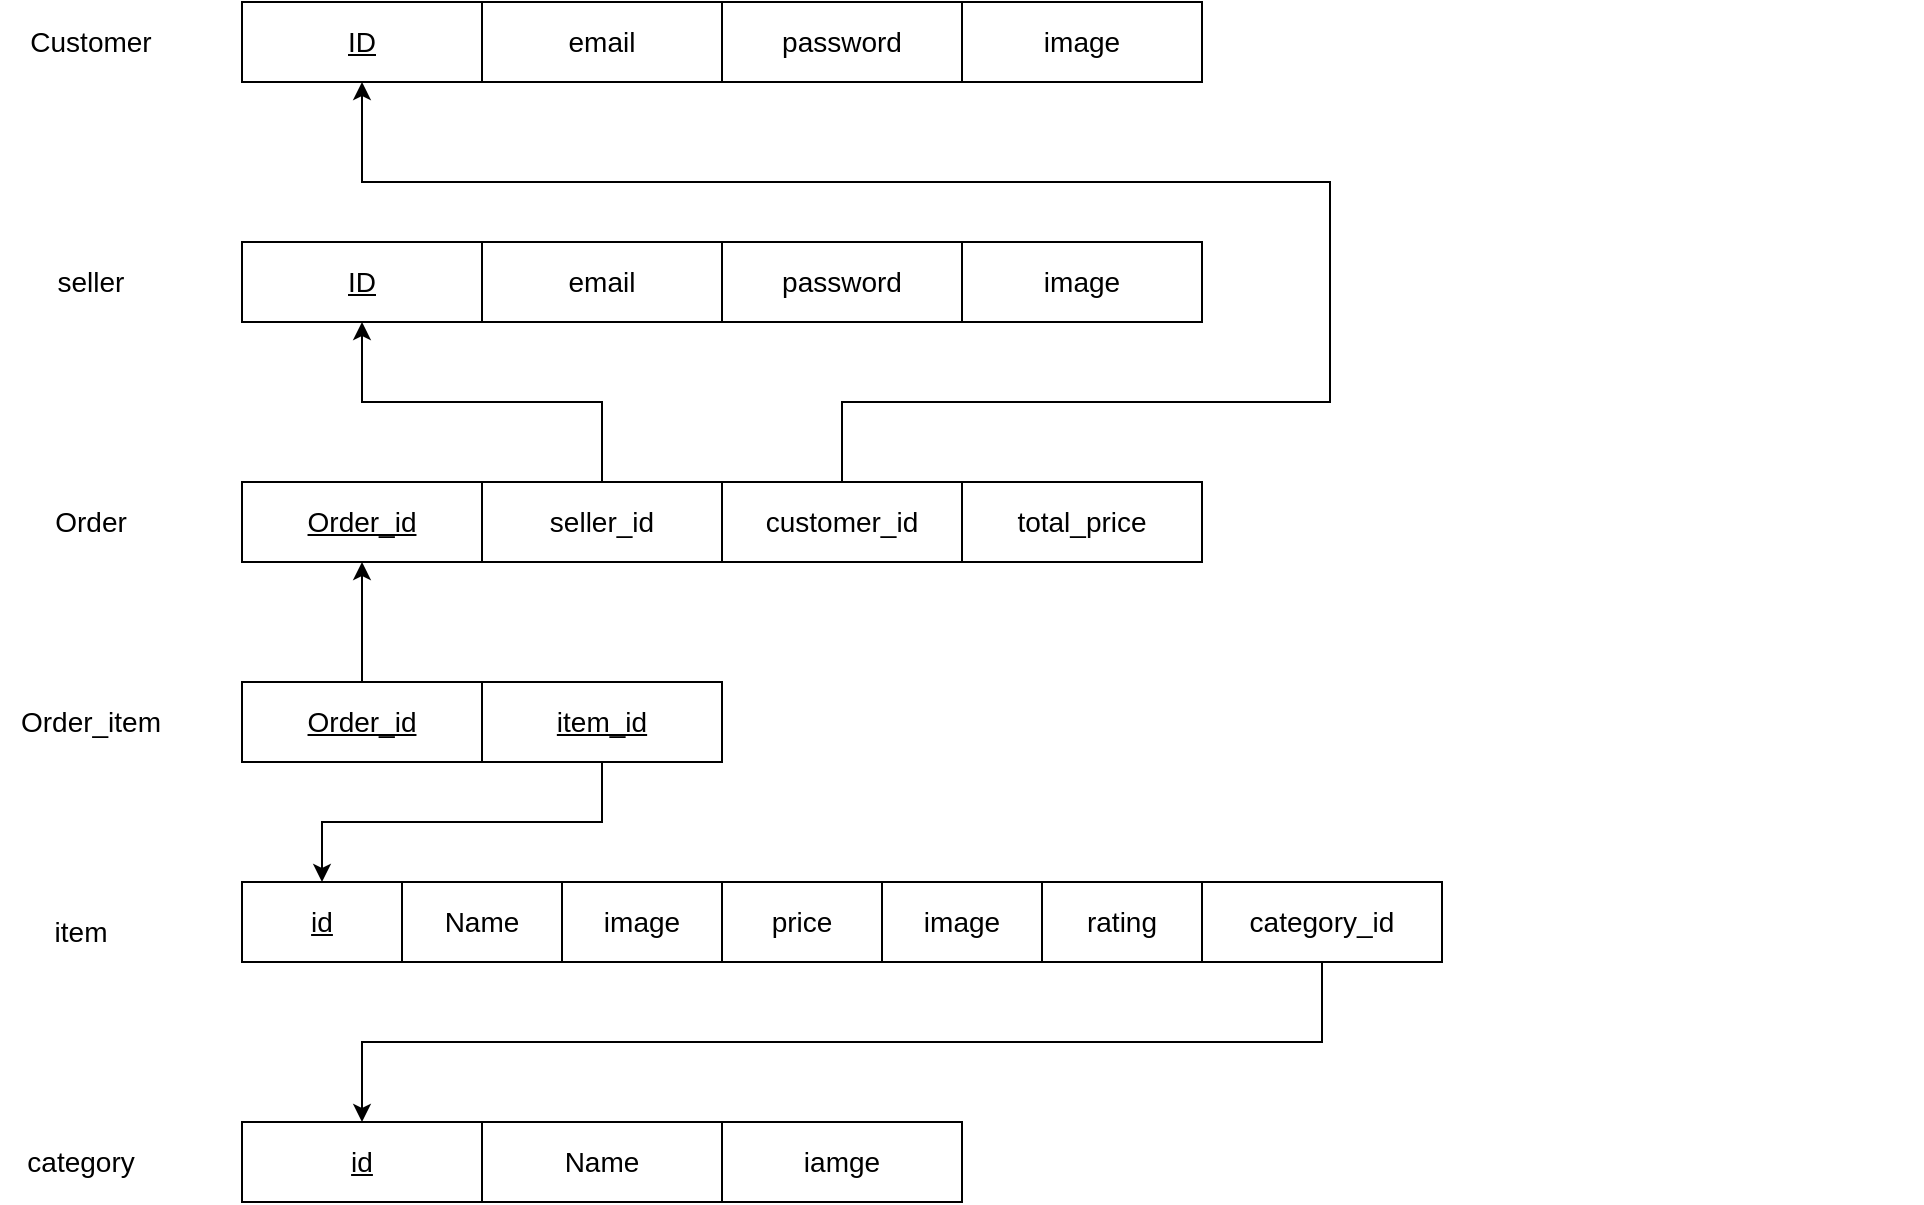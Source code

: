 <mxfile version="23.0.1" type="github">
  <diagram id="R2lEEEUBdFMjLlhIrx00" name="Page-1">
    <mxGraphModel dx="1050" dy="530" grid="1" gridSize="10" guides="1" tooltips="1" connect="1" arrows="1" fold="1" page="1" pageScale="1" pageWidth="850" pageHeight="1100" math="0" shadow="0" extFonts="Permanent Marker^https://fonts.googleapis.com/css?family=Permanent+Marker">
      <root>
        <mxCell id="0" />
        <mxCell id="1" parent="0" />
        <mxCell id="TnKkdAnqlbAAkz366PMF-24" value="" style="group" parent="1" vertex="1" connectable="0">
          <mxGeometry x="156" y="80" width="480" height="40" as="geometry" />
        </mxCell>
        <mxCell id="TnKkdAnqlbAAkz366PMF-20" value="&lt;font style=&quot;font-size: 14px;&quot;&gt;&lt;u&gt;ID&lt;/u&gt;&lt;/font&gt;" style="rounded=0;whiteSpace=wrap;html=1;fontFamily=Helvetica;fontSize=11;fontColor=default;" parent="TnKkdAnqlbAAkz366PMF-24" vertex="1">
          <mxGeometry width="120" height="40" as="geometry" />
        </mxCell>
        <mxCell id="TnKkdAnqlbAAkz366PMF-21" value="&lt;font style=&quot;font-size: 14px;&quot;&gt;email&lt;/font&gt;" style="rounded=0;whiteSpace=wrap;html=1;fontFamily=Helvetica;fontSize=11;fontColor=default;" parent="TnKkdAnqlbAAkz366PMF-24" vertex="1">
          <mxGeometry x="120" width="120" height="40" as="geometry" />
        </mxCell>
        <mxCell id="TnKkdAnqlbAAkz366PMF-22" value="&lt;font style=&quot;font-size: 14px;&quot;&gt;password&lt;/font&gt;" style="rounded=0;whiteSpace=wrap;html=1;fontFamily=Helvetica;fontSize=11;fontColor=default;" parent="TnKkdAnqlbAAkz366PMF-24" vertex="1">
          <mxGeometry x="240" width="120" height="40" as="geometry" />
        </mxCell>
        <mxCell id="TnKkdAnqlbAAkz366PMF-23" value="&lt;font style=&quot;font-size: 14px;&quot;&gt;image&lt;/font&gt;" style="rounded=0;whiteSpace=wrap;html=1;fontFamily=Helvetica;fontSize=11;fontColor=default;" parent="TnKkdAnqlbAAkz366PMF-24" vertex="1">
          <mxGeometry x="360" width="120" height="40" as="geometry" />
        </mxCell>
        <mxCell id="TnKkdAnqlbAAkz366PMF-27" value="" style="group" parent="1" vertex="1" connectable="0">
          <mxGeometry x="156" y="200" width="480" height="40" as="geometry" />
        </mxCell>
        <mxCell id="TnKkdAnqlbAAkz366PMF-28" value="&lt;font style=&quot;font-size: 14px;&quot;&gt;&lt;u&gt;ID&lt;/u&gt;&lt;/font&gt;" style="rounded=0;whiteSpace=wrap;html=1;fontFamily=Helvetica;fontSize=11;fontColor=default;" parent="TnKkdAnqlbAAkz366PMF-27" vertex="1">
          <mxGeometry width="120" height="40" as="geometry" />
        </mxCell>
        <mxCell id="TnKkdAnqlbAAkz366PMF-29" value="&lt;font style=&quot;font-size: 14px;&quot;&gt;email&lt;/font&gt;" style="rounded=0;whiteSpace=wrap;html=1;fontFamily=Helvetica;fontSize=11;fontColor=default;" parent="TnKkdAnqlbAAkz366PMF-27" vertex="1">
          <mxGeometry x="120" width="120" height="40" as="geometry" />
        </mxCell>
        <mxCell id="TnKkdAnqlbAAkz366PMF-30" value="&lt;font style=&quot;font-size: 14px;&quot;&gt;password&lt;/font&gt;" style="rounded=0;whiteSpace=wrap;html=1;fontFamily=Helvetica;fontSize=11;fontColor=default;" parent="TnKkdAnqlbAAkz366PMF-27" vertex="1">
          <mxGeometry x="240" width="120" height="40" as="geometry" />
        </mxCell>
        <mxCell id="TnKkdAnqlbAAkz366PMF-31" value="&lt;font style=&quot;font-size: 14px;&quot;&gt;image&lt;/font&gt;" style="rounded=0;whiteSpace=wrap;html=1;fontFamily=Helvetica;fontSize=11;fontColor=default;" parent="TnKkdAnqlbAAkz366PMF-27" vertex="1">
          <mxGeometry x="360" width="120" height="40" as="geometry" />
        </mxCell>
        <mxCell id="TnKkdAnqlbAAkz366PMF-32" value="" style="group" parent="1" vertex="1" connectable="0">
          <mxGeometry x="156" y="320" width="480" height="40" as="geometry" />
        </mxCell>
        <mxCell id="TnKkdAnqlbAAkz366PMF-33" value="&lt;font style=&quot;font-size: 14px;&quot;&gt;&lt;u&gt;Order_id&lt;/u&gt;&lt;/font&gt;" style="rounded=0;whiteSpace=wrap;html=1;fontFamily=Helvetica;fontSize=11;fontColor=default;" parent="TnKkdAnqlbAAkz366PMF-32" vertex="1">
          <mxGeometry width="120" height="40" as="geometry" />
        </mxCell>
        <mxCell id="TnKkdAnqlbAAkz366PMF-34" value="&lt;span style=&quot;font-size: 14px;&quot;&gt;seller_id&lt;/span&gt;" style="rounded=0;whiteSpace=wrap;html=1;fontFamily=Helvetica;fontSize=11;fontColor=default;" parent="TnKkdAnqlbAAkz366PMF-32" vertex="1">
          <mxGeometry x="120" width="120" height="40" as="geometry" />
        </mxCell>
        <mxCell id="TnKkdAnqlbAAkz366PMF-35" value="&lt;font style=&quot;font-size: 14px;&quot;&gt;customer_id&lt;/font&gt;" style="rounded=0;whiteSpace=wrap;html=1;fontFamily=Helvetica;fontSize=11;fontColor=default;" parent="TnKkdAnqlbAAkz366PMF-32" vertex="1">
          <mxGeometry x="240" width="120" height="40" as="geometry" />
        </mxCell>
        <mxCell id="TnKkdAnqlbAAkz366PMF-36" value="&lt;font style=&quot;font-size: 14px;&quot;&gt;total_price&lt;/font&gt;" style="rounded=0;whiteSpace=wrap;html=1;fontFamily=Helvetica;fontSize=11;fontColor=default;" parent="TnKkdAnqlbAAkz366PMF-32" vertex="1">
          <mxGeometry x="360" width="120" height="40" as="geometry" />
        </mxCell>
        <mxCell id="TnKkdAnqlbAAkz366PMF-45" value="" style="group" parent="1" vertex="1" connectable="0">
          <mxGeometry x="156" y="640" width="480" height="40" as="geometry" />
        </mxCell>
        <mxCell id="TnKkdAnqlbAAkz366PMF-46" value="&lt;font style=&quot;font-size: 14px;&quot;&gt;&lt;u&gt;id&lt;/u&gt;&lt;/font&gt;" style="rounded=0;whiteSpace=wrap;html=1;fontFamily=Helvetica;fontSize=11;fontColor=default;" parent="TnKkdAnqlbAAkz366PMF-45" vertex="1">
          <mxGeometry width="120" height="40" as="geometry" />
        </mxCell>
        <mxCell id="TnKkdAnqlbAAkz366PMF-47" value="&lt;span style=&quot;font-size: 14px;&quot;&gt;Name&lt;/span&gt;" style="rounded=0;whiteSpace=wrap;html=1;fontFamily=Helvetica;fontSize=11;fontColor=default;" parent="TnKkdAnqlbAAkz366PMF-45" vertex="1">
          <mxGeometry x="120" width="120" height="40" as="geometry" />
        </mxCell>
        <mxCell id="TnKkdAnqlbAAkz366PMF-48" value="&lt;font style=&quot;font-size: 14px;&quot;&gt;iamge&lt;/font&gt;" style="rounded=0;whiteSpace=wrap;html=1;fontFamily=Helvetica;fontSize=11;fontColor=default;" parent="TnKkdAnqlbAAkz366PMF-45" vertex="1">
          <mxGeometry x="240" width="120" height="40" as="geometry" />
        </mxCell>
        <mxCell id="TnKkdAnqlbAAkz366PMF-53" value="" style="group" parent="1" vertex="1" connectable="0">
          <mxGeometry x="156" y="440" width="840" height="40" as="geometry" />
        </mxCell>
        <mxCell id="TnKkdAnqlbAAkz366PMF-44" value="" style="group" parent="TnKkdAnqlbAAkz366PMF-53" vertex="1" connectable="0">
          <mxGeometry width="720" height="40" as="geometry" />
        </mxCell>
        <mxCell id="TnKkdAnqlbAAkz366PMF-37" value="" style="group" parent="TnKkdAnqlbAAkz366PMF-44" vertex="1" connectable="0">
          <mxGeometry y="80" width="520" height="40" as="geometry" />
        </mxCell>
        <mxCell id="TnKkdAnqlbAAkz366PMF-38" value="&lt;font style=&quot;font-size: 14px;&quot;&gt;&lt;u&gt;id&lt;/u&gt;&lt;/font&gt;" style="rounded=0;whiteSpace=wrap;html=1;fontFamily=Helvetica;fontSize=11;fontColor=default;" parent="TnKkdAnqlbAAkz366PMF-37" vertex="1">
          <mxGeometry width="80" height="40" as="geometry" />
        </mxCell>
        <mxCell id="TnKkdAnqlbAAkz366PMF-39" value="&lt;span style=&quot;font-size: 14px;&quot;&gt;Name&lt;/span&gt;" style="rounded=0;whiteSpace=wrap;html=1;fontFamily=Helvetica;fontSize=11;fontColor=default;" parent="TnKkdAnqlbAAkz366PMF-37" vertex="1">
          <mxGeometry x="80" width="80" height="40" as="geometry" />
        </mxCell>
        <mxCell id="TnKkdAnqlbAAkz366PMF-40" value="&lt;font style=&quot;font-size: 14px;&quot;&gt;image&lt;/font&gt;" style="rounded=0;whiteSpace=wrap;html=1;fontFamily=Helvetica;fontSize=11;fontColor=default;" parent="TnKkdAnqlbAAkz366PMF-37" vertex="1">
          <mxGeometry x="160" width="80" height="40" as="geometry" />
        </mxCell>
        <mxCell id="TnKkdAnqlbAAkz366PMF-41" value="&lt;font style=&quot;font-size: 14px;&quot;&gt;price&lt;/font&gt;" style="rounded=0;whiteSpace=wrap;html=1;fontFamily=Helvetica;fontSize=11;fontColor=default;" parent="TnKkdAnqlbAAkz366PMF-37" vertex="1">
          <mxGeometry x="240" width="80" height="40" as="geometry" />
        </mxCell>
        <mxCell id="TnKkdAnqlbAAkz366PMF-42" value="&lt;span style=&quot;font-size: 14px;&quot;&gt;image&lt;/span&gt;" style="rounded=0;whiteSpace=wrap;html=1;fontFamily=Helvetica;fontSize=11;fontColor=default;" parent="TnKkdAnqlbAAkz366PMF-37" vertex="1">
          <mxGeometry x="320" width="80" height="40" as="geometry" />
        </mxCell>
        <mxCell id="TnKkdAnqlbAAkz366PMF-43" value="&lt;span style=&quot;font-size: 14px;&quot;&gt;rating&lt;/span&gt;" style="rounded=0;whiteSpace=wrap;html=1;fontFamily=Helvetica;fontSize=11;fontColor=default;" parent="TnKkdAnqlbAAkz366PMF-37" vertex="1">
          <mxGeometry x="400" width="80" height="40" as="geometry" />
        </mxCell>
        <mxCell id="TnKkdAnqlbAAkz366PMF-50" value="&lt;span style=&quot;font-size: 14px;&quot;&gt;category_id&lt;/span&gt;" style="rounded=0;whiteSpace=wrap;html=1;fontFamily=Helvetica;fontSize=11;fontColor=default;" parent="TnKkdAnqlbAAkz366PMF-44" vertex="1">
          <mxGeometry x="480" y="80" width="120" height="40" as="geometry" />
        </mxCell>
        <mxCell id="zXmlywuI174leUUUMLll-10" style="edgeStyle=orthogonalEdgeStyle;rounded=0;orthogonalLoop=1;jettySize=auto;html=1;exitX=0.5;exitY=0;exitDx=0;exitDy=0;entryX=0.5;entryY=1;entryDx=0;entryDy=0;" edge="1" parent="1" source="TnKkdAnqlbAAkz366PMF-65" target="TnKkdAnqlbAAkz366PMF-33">
          <mxGeometry relative="1" as="geometry" />
        </mxCell>
        <mxCell id="TnKkdAnqlbAAkz366PMF-65" value="&lt;font style=&quot;font-size: 14px;&quot;&gt;&lt;u&gt;Order_id&lt;/u&gt;&lt;/font&gt;" style="rounded=0;whiteSpace=wrap;html=1;fontFamily=Helvetica;fontSize=11;fontColor=default;" parent="1" vertex="1">
          <mxGeometry x="156" y="420" width="120" height="40" as="geometry" />
        </mxCell>
        <mxCell id="zXmlywuI174leUUUMLll-11" style="edgeStyle=orthogonalEdgeStyle;rounded=0;orthogonalLoop=1;jettySize=auto;html=1;exitX=0.5;exitY=1;exitDx=0;exitDy=0;entryX=0.5;entryY=0;entryDx=0;entryDy=0;" edge="1" parent="1" source="TnKkdAnqlbAAkz366PMF-67" target="TnKkdAnqlbAAkz366PMF-38">
          <mxGeometry relative="1" as="geometry" />
        </mxCell>
        <mxCell id="TnKkdAnqlbAAkz366PMF-67" value="&lt;font style=&quot;font-size: 14px;&quot;&gt;&lt;u&gt;item_id&lt;/u&gt;&lt;/font&gt;" style="rounded=0;whiteSpace=wrap;html=1;fontFamily=Helvetica;fontSize=11;fontColor=default;" parent="1" vertex="1">
          <mxGeometry x="276" y="420" width="120" height="40" as="geometry" />
        </mxCell>
        <mxCell id="zXmlywuI174leUUUMLll-1" value="&lt;font style=&quot;font-size: 14px;&quot;&gt;Customer&lt;/font&gt;" style="text;html=1;align=center;verticalAlign=middle;resizable=0;points=[];autosize=1;strokeColor=none;fillColor=none;" vertex="1" parent="1">
          <mxGeometry x="40" y="85" width="80" height="30" as="geometry" />
        </mxCell>
        <mxCell id="zXmlywuI174leUUUMLll-2" value="&lt;font style=&quot;font-size: 14px;&quot;&gt;seller&lt;/font&gt;" style="text;html=1;align=center;verticalAlign=middle;resizable=0;points=[];autosize=1;strokeColor=none;fillColor=none;" vertex="1" parent="1">
          <mxGeometry x="50" y="205" width="60" height="30" as="geometry" />
        </mxCell>
        <mxCell id="zXmlywuI174leUUUMLll-4" value="&lt;font style=&quot;font-size: 14px;&quot;&gt;Order&lt;/font&gt;" style="text;html=1;align=center;verticalAlign=middle;resizable=0;points=[];autosize=1;strokeColor=none;fillColor=none;" vertex="1" parent="1">
          <mxGeometry x="50" y="325" width="60" height="30" as="geometry" />
        </mxCell>
        <mxCell id="zXmlywuI174leUUUMLll-5" value="&lt;font style=&quot;font-size: 14px;&quot;&gt;Order_item&lt;/font&gt;" style="text;html=1;align=center;verticalAlign=middle;resizable=0;points=[];autosize=1;strokeColor=none;fillColor=none;" vertex="1" parent="1">
          <mxGeometry x="35" y="425" width="90" height="30" as="geometry" />
        </mxCell>
        <mxCell id="zXmlywuI174leUUUMLll-6" value="&lt;font style=&quot;font-size: 14px;&quot;&gt;item&lt;/font&gt;" style="text;html=1;align=center;verticalAlign=middle;resizable=0;points=[];autosize=1;strokeColor=none;fillColor=none;" vertex="1" parent="1">
          <mxGeometry x="50" y="530" width="50" height="30" as="geometry" />
        </mxCell>
        <mxCell id="zXmlywuI174leUUUMLll-7" value="&lt;font style=&quot;font-size: 14px;&quot;&gt;category&lt;/font&gt;" style="text;html=1;align=center;verticalAlign=middle;resizable=0;points=[];autosize=1;strokeColor=none;fillColor=none;" vertex="1" parent="1">
          <mxGeometry x="35" y="645" width="80" height="30" as="geometry" />
        </mxCell>
        <mxCell id="zXmlywuI174leUUUMLll-8" style="edgeStyle=orthogonalEdgeStyle;rounded=0;orthogonalLoop=1;jettySize=auto;html=1;exitX=0.5;exitY=0;exitDx=0;exitDy=0;entryX=0.5;entryY=1;entryDx=0;entryDy=0;" edge="1" parent="1" source="TnKkdAnqlbAAkz366PMF-34" target="TnKkdAnqlbAAkz366PMF-28">
          <mxGeometry relative="1" as="geometry" />
        </mxCell>
        <mxCell id="zXmlywuI174leUUUMLll-9" style="edgeStyle=orthogonalEdgeStyle;rounded=0;orthogonalLoop=1;jettySize=auto;html=1;exitX=0.5;exitY=0;exitDx=0;exitDy=0;entryX=0.5;entryY=1;entryDx=0;entryDy=0;" edge="1" parent="1" source="TnKkdAnqlbAAkz366PMF-35" target="TnKkdAnqlbAAkz366PMF-20">
          <mxGeometry relative="1" as="geometry">
            <Array as="points">
              <mxPoint x="456" y="280" />
              <mxPoint x="700" y="280" />
              <mxPoint x="700" y="170" />
              <mxPoint x="216" y="170" />
            </Array>
          </mxGeometry>
        </mxCell>
        <mxCell id="zXmlywuI174leUUUMLll-12" style="edgeStyle=orthogonalEdgeStyle;rounded=0;orthogonalLoop=1;jettySize=auto;html=1;exitX=0.5;exitY=1;exitDx=0;exitDy=0;entryX=0.5;entryY=0;entryDx=0;entryDy=0;" edge="1" parent="1" source="TnKkdAnqlbAAkz366PMF-50" target="TnKkdAnqlbAAkz366PMF-46">
          <mxGeometry relative="1" as="geometry" />
        </mxCell>
      </root>
    </mxGraphModel>
  </diagram>
</mxfile>
